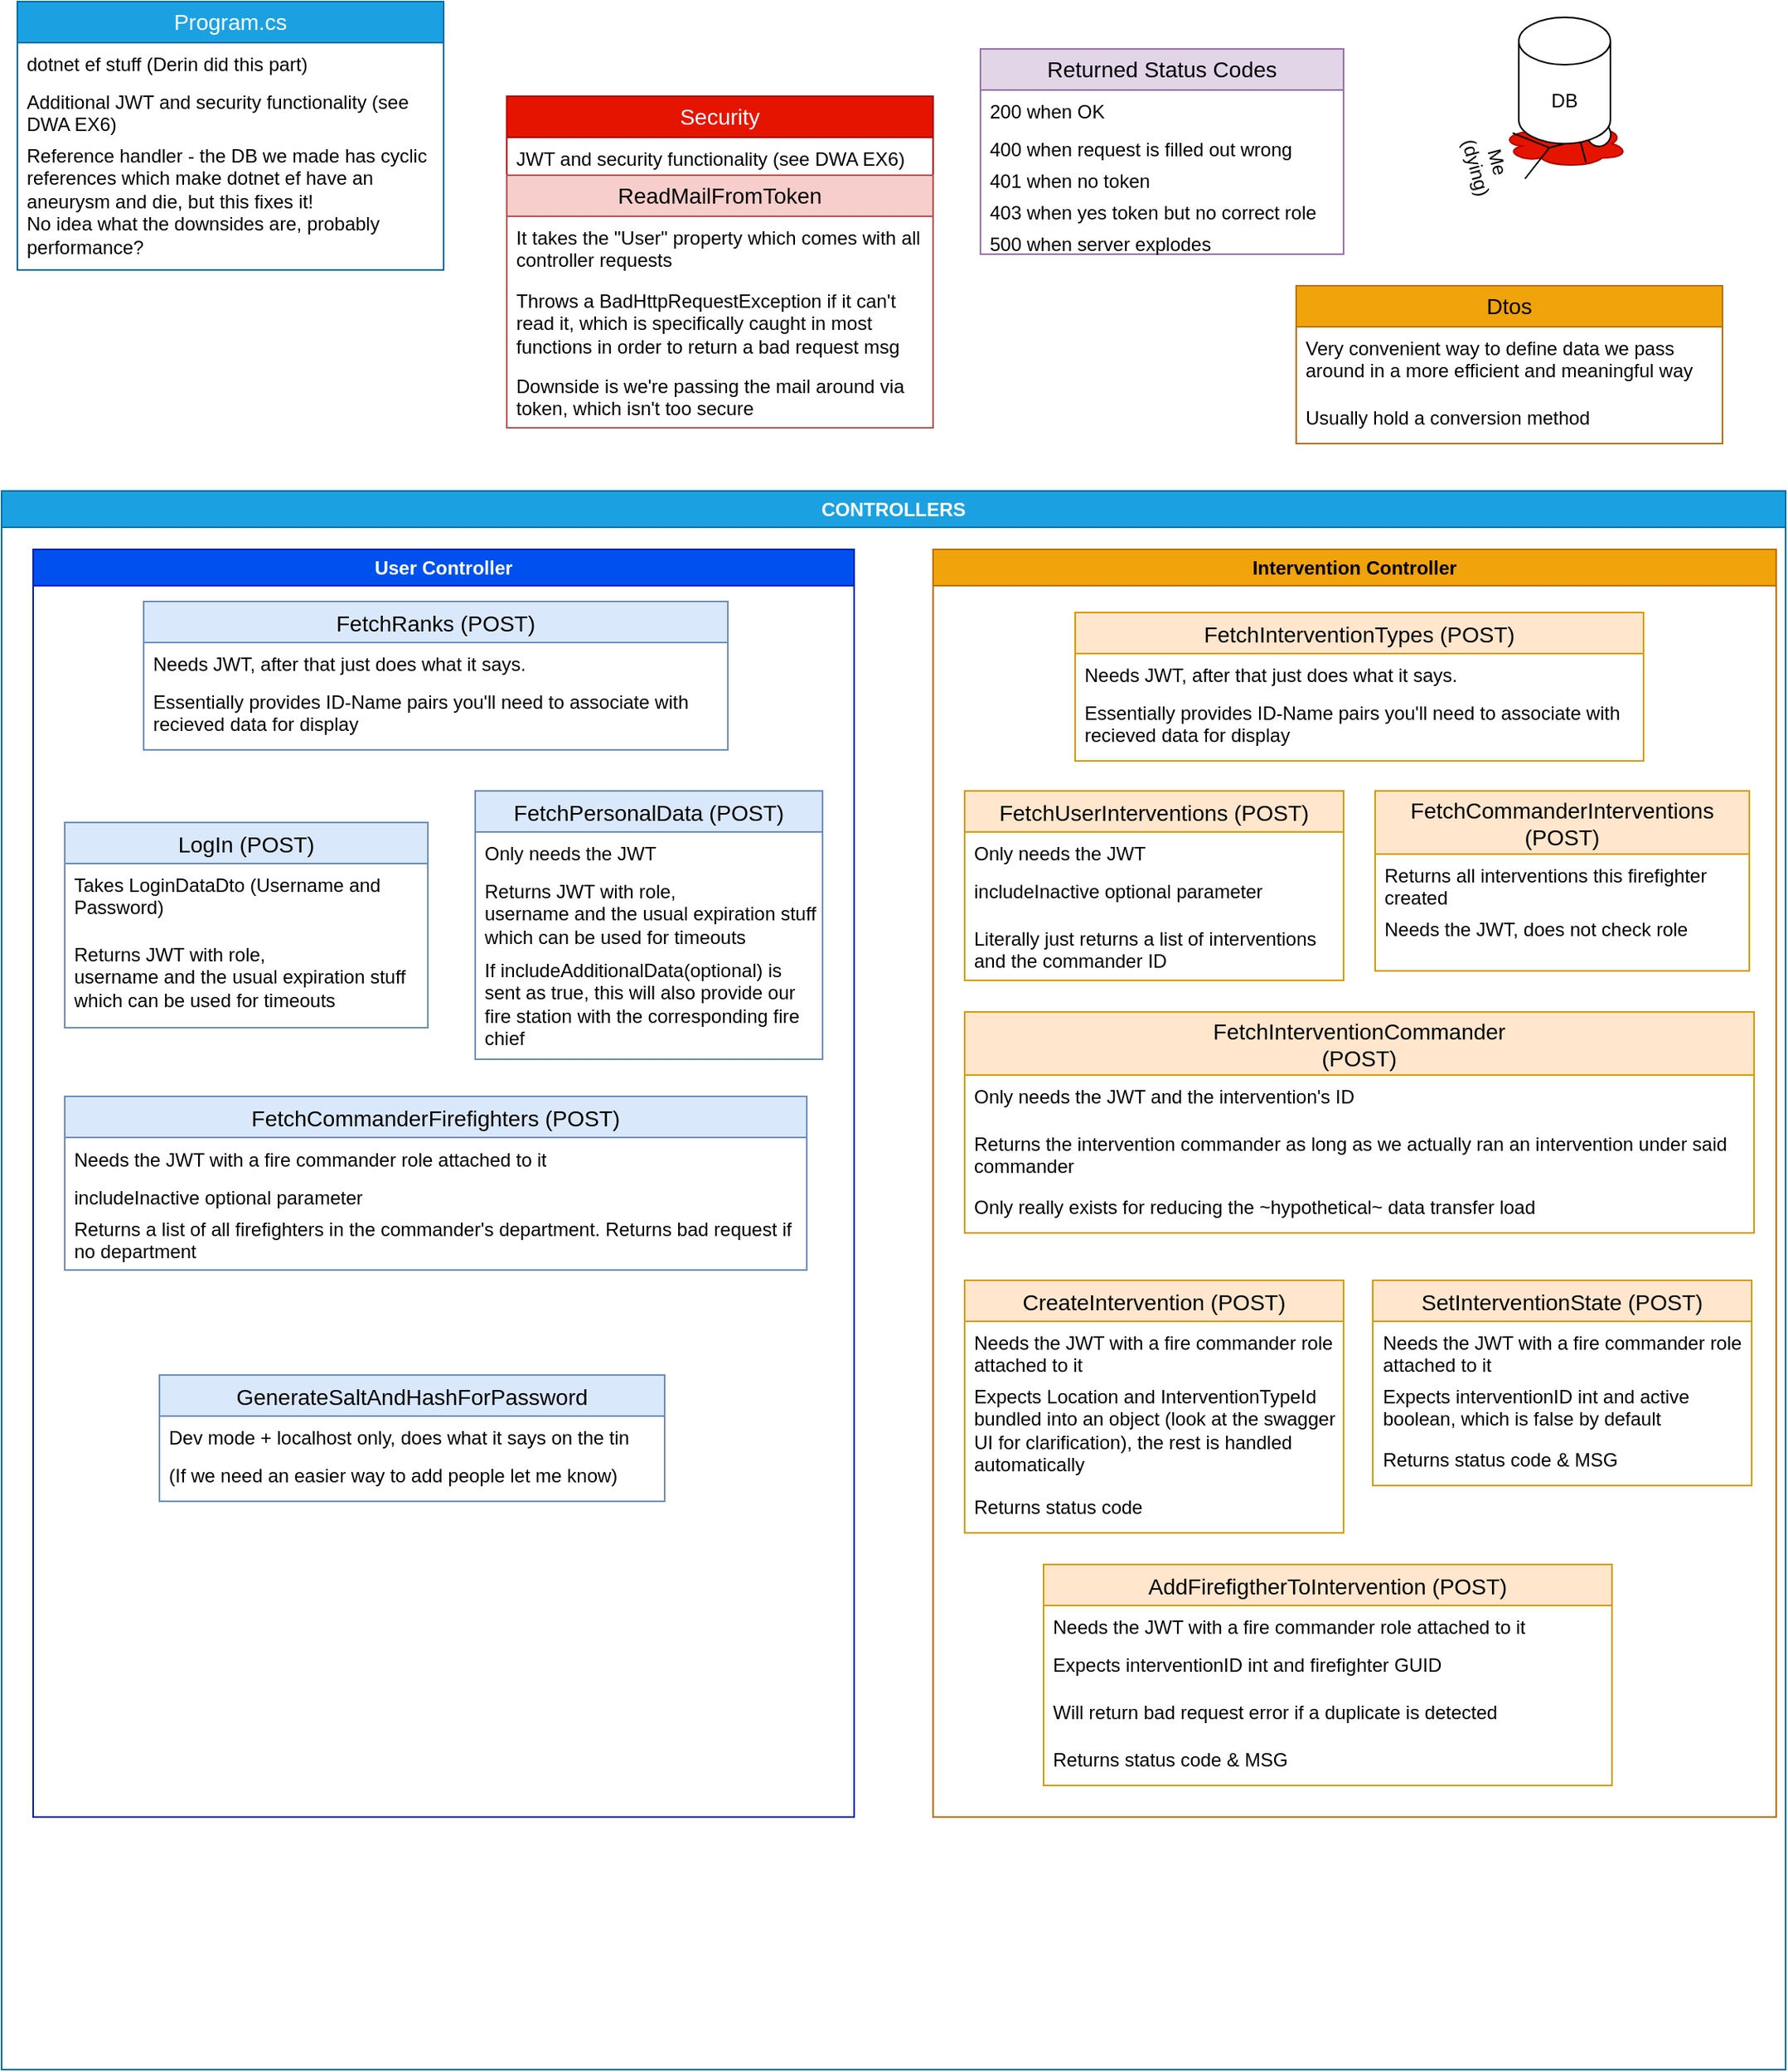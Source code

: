 <mxfile version="20.8.16" type="device"><diagram name="Page-1" id="-M5JCUoV6t4QpaWMbMyS"><mxGraphModel dx="1418" dy="828" grid="1" gridSize="10" guides="1" tooltips="1" connect="1" arrows="1" fold="1" page="1" pageScale="1" pageWidth="1169" pageHeight="827" math="0" shadow="0"><root><mxCell id="0"/><mxCell id="1" parent="0"/><mxCell id="ZA_Wk4F1g_JO69uGTBbo-46" value="" style="ellipse;shape=cloud;whiteSpace=wrap;html=1;fillColor=#e51400;fontColor=#ffffff;strokeColor=#B20000;" parent="1" vertex="1"><mxGeometry x="970" y="85" width="80" height="30" as="geometry"/></mxCell><mxCell id="ZA_Wk4F1g_JO69uGTBbo-14" value="Me &lt;br&gt;(dying)" style="shape=umlActor;verticalLabelPosition=bottom;verticalAlign=top;html=1;outlineConnect=0;rotation=75;" parent="1" vertex="1"><mxGeometry x="995" y="70" width="30" height="60" as="geometry"/></mxCell><mxCell id="ZA_Wk4F1g_JO69uGTBbo-1" value="DB" style="shape=cylinder3;whiteSpace=wrap;html=1;boundedLbl=1;backgroundOutline=1;size=15;" parent="1" vertex="1"><mxGeometry x="981" y="20" width="58" height="80" as="geometry"/></mxCell><mxCell id="ZA_Wk4F1g_JO69uGTBbo-15" value="Program.cs" style="swimlane;fontStyle=0;childLayout=stackLayout;horizontal=1;startSize=26;horizontalStack=0;resizeParent=1;resizeParentMax=0;resizeLast=0;collapsible=1;marginBottom=0;align=center;fontSize=14;whiteSpace=wrap;fillColor=#1ba1e2;strokeColor=#006EAF;fontColor=#ffffff;" parent="1" vertex="1"><mxGeometry x="30" y="10" width="270" height="170" as="geometry"/></mxCell><mxCell id="ZA_Wk4F1g_JO69uGTBbo-16" value="dotnet ef stuff (Derin did this part)" style="text;strokeColor=none;fillColor=none;spacingLeft=4;spacingRight=4;overflow=hidden;rotatable=0;points=[[0,0.5],[1,0.5]];portConstraint=eastwest;fontSize=12;" parent="ZA_Wk4F1g_JO69uGTBbo-15" vertex="1"><mxGeometry y="26" width="270" height="24" as="geometry"/></mxCell><mxCell id="ZA_Wk4F1g_JO69uGTBbo-17" value="Additional JWT and security functionality (see DWA EX6)" style="text;strokeColor=none;fillColor=none;spacingLeft=4;spacingRight=4;overflow=hidden;rotatable=0;points=[[0,0.5],[1,0.5]];portConstraint=eastwest;fontSize=12;whiteSpace=wrap;" parent="ZA_Wk4F1g_JO69uGTBbo-15" vertex="1"><mxGeometry y="50" width="270" height="34" as="geometry"/></mxCell><mxCell id="ZA_Wk4F1g_JO69uGTBbo-18" value="Reference handler - the DB we made has cyclic references which make dotnet ef have an aneurysm and die, but this fixes it!&#10;No idea what the downsides are, probably performance?" style="text;strokeColor=none;fillColor=none;spacingLeft=4;spacingRight=4;overflow=hidden;rotatable=0;points=[[0,0.5],[1,0.5]];portConstraint=eastwest;fontSize=12;whiteSpace=wrap;" parent="ZA_Wk4F1g_JO69uGTBbo-15" vertex="1"><mxGeometry y="84" width="270" height="86" as="geometry"/></mxCell><mxCell id="ZA_Wk4F1g_JO69uGTBbo-34" value="Security" style="swimlane;fontStyle=0;childLayout=stackLayout;horizontal=1;startSize=26;horizontalStack=0;resizeParent=1;resizeParentMax=0;resizeLast=0;collapsible=1;marginBottom=0;align=center;fontSize=14;whiteSpace=wrap;fillColor=#e51400;fontColor=#ffffff;strokeColor=#B20000;" parent="1" vertex="1"><mxGeometry x="340" y="70" width="270" height="210" as="geometry"/></mxCell><mxCell id="ZA_Wk4F1g_JO69uGTBbo-36" value="JWT and security functionality (see DWA EX6)" style="text;strokeColor=none;fillColor=none;spacingLeft=4;spacingRight=4;overflow=hidden;rotatable=0;points=[[0,0.5],[1,0.5]];portConstraint=eastwest;fontSize=12;whiteSpace=wrap;" parent="ZA_Wk4F1g_JO69uGTBbo-34" vertex="1"><mxGeometry y="26" width="270" height="24" as="geometry"/></mxCell><mxCell id="9k-eRBXJ3-iOaLLvR6IK-3" value="ReadMailFromToken" style="swimlane;fontStyle=0;childLayout=stackLayout;horizontal=1;startSize=26;horizontalStack=0;resizeParent=1;resizeParentMax=0;resizeLast=0;collapsible=1;marginBottom=0;align=center;fontSize=14;whiteSpace=wrap;fillColor=#f8cecc;strokeColor=#b85450;" vertex="1" parent="ZA_Wk4F1g_JO69uGTBbo-34"><mxGeometry y="50" width="270" height="160" as="geometry"><mxRectangle y="50" width="270" height="30" as="alternateBounds"/></mxGeometry></mxCell><mxCell id="ZA_Wk4F1g_JO69uGTBbo-39" value="It takes the &quot;User&quot; property which comes with all controller requests" style="text;strokeColor=none;fillColor=none;spacingLeft=4;spacingRight=4;overflow=hidden;rotatable=0;points=[[0,0.5],[1,0.5]];portConstraint=eastwest;fontSize=12;whiteSpace=wrap;" parent="9k-eRBXJ3-iOaLLvR6IK-3" vertex="1"><mxGeometry y="26" width="270" height="40" as="geometry"/></mxCell><mxCell id="ZA_Wk4F1g_JO69uGTBbo-38" value="Throws a BadHttpRequestException if it can't read it, which is specifically caught in most functions in order to return a bad request msg" style="text;strokeColor=none;fillColor=none;spacingLeft=4;spacingRight=4;overflow=hidden;rotatable=0;points=[[0,0.5],[1,0.5]];portConstraint=eastwest;fontSize=12;whiteSpace=wrap;" parent="9k-eRBXJ3-iOaLLvR6IK-3" vertex="1"><mxGeometry y="66" width="270" height="54" as="geometry"/></mxCell><mxCell id="9k-eRBXJ3-iOaLLvR6IK-20" value="Downside is we're passing the mail around via token, which isn't too secure" style="text;strokeColor=none;fillColor=none;spacingLeft=4;spacingRight=4;overflow=hidden;rotatable=0;points=[[0,0.5],[1,0.5]];portConstraint=eastwest;fontSize=12;whiteSpace=wrap;" vertex="1" parent="9k-eRBXJ3-iOaLLvR6IK-3"><mxGeometry y="120" width="270" height="40" as="geometry"/></mxCell><mxCell id="ZA_Wk4F1g_JO69uGTBbo-40" value="Dtos" style="swimlane;fontStyle=0;childLayout=stackLayout;horizontal=1;startSize=26;horizontalStack=0;resizeParent=1;resizeParentMax=0;resizeLast=0;collapsible=1;marginBottom=0;align=center;fontSize=14;whiteSpace=wrap;fillColor=#f0a30a;fontColor=#000000;strokeColor=#BD7000;" parent="1" vertex="1"><mxGeometry x="840" y="190" width="270" height="100" as="geometry"/></mxCell><mxCell id="ZA_Wk4F1g_JO69uGTBbo-41" value="Very convenient way to define data we pass around in a more efficient and meaningful way" style="text;strokeColor=none;fillColor=none;spacingLeft=4;spacingRight=4;overflow=hidden;rotatable=0;points=[[0,0.5],[1,0.5]];portConstraint=eastwest;fontSize=12;whiteSpace=wrap;" parent="ZA_Wk4F1g_JO69uGTBbo-40" vertex="1"><mxGeometry y="26" width="270" height="44" as="geometry"/></mxCell><mxCell id="ZA_Wk4F1g_JO69uGTBbo-45" value="Usually hold a conversion method" style="text;strokeColor=none;fillColor=none;spacingLeft=4;spacingRight=4;overflow=hidden;rotatable=0;points=[[0,0.5],[1,0.5]];portConstraint=eastwest;fontSize=12;whiteSpace=wrap;" parent="ZA_Wk4F1g_JO69uGTBbo-40" vertex="1"><mxGeometry y="70" width="270" height="30" as="geometry"/></mxCell><mxCell id="ZA_Wk4F1g_JO69uGTBbo-47" value="CONTROLLERS" style="swimlane;whiteSpace=wrap;html=1;fillColor=#1ba1e2;strokeColor=#006EAF;fontColor=#ffffff;" parent="1" vertex="1"><mxGeometry x="20" y="320" width="1130" height="1000" as="geometry"><mxRectangle x="20" y="280" width="130" height="30" as="alternateBounds"/></mxGeometry></mxCell><mxCell id="ZA_Wk4F1g_JO69uGTBbo-2" value="Intervention Controller" style="swimlane;whiteSpace=wrap;html=1;fillColor=#f0a30a;strokeColor=#BD7000;fontColor=#000000;" parent="ZA_Wk4F1g_JO69uGTBbo-47" vertex="1"><mxGeometry x="590" y="37" width="534" height="803" as="geometry"/></mxCell><mxCell id="ZA_Wk4F1g_JO69uGTBbo-24" value="FetchUserInterventions (POST)" style="swimlane;fontStyle=0;childLayout=stackLayout;horizontal=1;startSize=26;horizontalStack=0;resizeParent=1;resizeParentMax=0;resizeLast=0;collapsible=1;marginBottom=0;align=center;fontSize=14;fillColor=#ffe6cc;strokeColor=#d79b00;" parent="ZA_Wk4F1g_JO69uGTBbo-2" vertex="1"><mxGeometry x="20" y="153" width="240" height="120" as="geometry"><mxRectangle x="10" y="46" width="240" height="30" as="alternateBounds"/></mxGeometry></mxCell><mxCell id="ZA_Wk4F1g_JO69uGTBbo-25" value="Only needs the JWT" style="text;strokeColor=none;fillColor=none;spacingLeft=4;spacingRight=4;overflow=hidden;rotatable=0;points=[[0,0.5],[1,0.5]];portConstraint=eastwest;fontSize=12;whiteSpace=wrap;" parent="ZA_Wk4F1g_JO69uGTBbo-24" vertex="1"><mxGeometry y="26" width="240" height="24" as="geometry"/></mxCell><mxCell id="ZA_Wk4F1g_JO69uGTBbo-26" value="includeInactive optional parameter" style="text;strokeColor=none;fillColor=none;spacingLeft=4;spacingRight=4;overflow=hidden;rotatable=0;points=[[0,0.5],[1,0.5]];portConstraint=eastwest;fontSize=12;whiteSpace=wrap;" parent="ZA_Wk4F1g_JO69uGTBbo-24" vertex="1"><mxGeometry y="50" width="240" height="30" as="geometry"/></mxCell><mxCell id="ZA_Wk4F1g_JO69uGTBbo-28" value="Literally just returns a list of interventions and the commander ID" style="text;strokeColor=none;fillColor=none;spacingLeft=4;spacingRight=4;overflow=hidden;rotatable=0;points=[[0,0.5],[1,0.5]];portConstraint=eastwest;fontSize=12;whiteSpace=wrap;" parent="ZA_Wk4F1g_JO69uGTBbo-24" vertex="1"><mxGeometry y="80" width="240" height="40" as="geometry"/></mxCell><mxCell id="ZA_Wk4F1g_JO69uGTBbo-29" value="FetchInterventionCommander&#10;(POST)" style="swimlane;fontStyle=0;childLayout=stackLayout;horizontal=1;startSize=40;horizontalStack=0;resizeParent=1;resizeParentMax=0;resizeLast=0;collapsible=1;marginBottom=0;align=center;fontSize=14;fillColor=#ffe6cc;strokeColor=#d79b00;" parent="ZA_Wk4F1g_JO69uGTBbo-2" vertex="1"><mxGeometry x="20" y="293" width="500" height="140" as="geometry"><mxRectangle x="260" y="36" width="260" height="50" as="alternateBounds"/></mxGeometry></mxCell><mxCell id="ZA_Wk4F1g_JO69uGTBbo-30" value="Only needs the JWT and the intervention's ID" style="text;strokeColor=none;fillColor=none;spacingLeft=4;spacingRight=4;overflow=hidden;rotatable=0;points=[[0,0.5],[1,0.5]];portConstraint=eastwest;fontSize=12;whiteSpace=wrap;" parent="ZA_Wk4F1g_JO69uGTBbo-29" vertex="1"><mxGeometry y="40" width="500" height="30" as="geometry"/></mxCell><mxCell id="ZA_Wk4F1g_JO69uGTBbo-32" value="Returns the intervention commander as long as we actually ran an intervention under said commander" style="text;strokeColor=none;fillColor=none;spacingLeft=4;spacingRight=4;overflow=hidden;rotatable=0;points=[[0,0.5],[1,0.5]];portConstraint=eastwest;fontSize=12;whiteSpace=wrap;" parent="ZA_Wk4F1g_JO69uGTBbo-29" vertex="1"><mxGeometry y="70" width="500" height="40" as="geometry"/></mxCell><mxCell id="ZA_Wk4F1g_JO69uGTBbo-33" value="Only really exists for reducing the ~hypothetical~ data transfer load" style="text;strokeColor=none;fillColor=none;spacingLeft=4;spacingRight=4;overflow=hidden;rotatable=0;points=[[0,0.5],[1,0.5]];portConstraint=eastwest;fontSize=12;whiteSpace=wrap;" parent="ZA_Wk4F1g_JO69uGTBbo-29" vertex="1"><mxGeometry y="110" width="500" height="30" as="geometry"/></mxCell><mxCell id="9k-eRBXJ3-iOaLLvR6IK-7" value="CreateIntervention (POST)" style="swimlane;fontStyle=0;childLayout=stackLayout;horizontal=1;startSize=26;horizontalStack=0;resizeParent=1;resizeParentMax=0;resizeLast=0;collapsible=1;marginBottom=0;align=center;fontSize=14;fillColor=#ffe6cc;strokeColor=#d79b00;" vertex="1" parent="ZA_Wk4F1g_JO69uGTBbo-2"><mxGeometry x="20" y="463" width="240" height="160" as="geometry"/></mxCell><mxCell id="9k-eRBXJ3-iOaLLvR6IK-8" value="Needs the JWT with a fire commander role attached to it" style="text;strokeColor=none;fillColor=none;spacingLeft=4;spacingRight=4;overflow=hidden;rotatable=0;points=[[0,0.5],[1,0.5]];portConstraint=eastwest;fontSize=12;whiteSpace=wrap;" vertex="1" parent="9k-eRBXJ3-iOaLLvR6IK-7"><mxGeometry y="26" width="240" height="34" as="geometry"/></mxCell><mxCell id="9k-eRBXJ3-iOaLLvR6IK-9" value="Expects Location and InterventionTypeId bundled into an object (look at the swagger UI for clarification), the rest is handled automatically" style="text;strokeColor=none;fillColor=none;spacingLeft=4;spacingRight=4;overflow=hidden;rotatable=0;points=[[0,0.5],[1,0.5]];portConstraint=eastwest;fontSize=12;whiteSpace=wrap;" vertex="1" parent="9k-eRBXJ3-iOaLLvR6IK-7"><mxGeometry y="60" width="240" height="70" as="geometry"/></mxCell><mxCell id="9k-eRBXJ3-iOaLLvR6IK-26" value="Returns status code" style="text;strokeColor=none;fillColor=none;spacingLeft=4;spacingRight=4;overflow=hidden;rotatable=0;points=[[0,0.5],[1,0.5]];portConstraint=eastwest;fontSize=12;whiteSpace=wrap;" vertex="1" parent="9k-eRBXJ3-iOaLLvR6IK-7"><mxGeometry y="130" width="240" height="30" as="geometry"/></mxCell><mxCell id="9k-eRBXJ3-iOaLLvR6IK-11" value="FetchInterventionTypes (POST)" style="swimlane;fontStyle=0;childLayout=stackLayout;horizontal=1;startSize=26;horizontalStack=0;resizeParent=1;resizeParentMax=0;resizeLast=0;collapsible=1;marginBottom=0;align=center;fontSize=14;fillColor=#ffe6cc;strokeColor=#d79b00;" vertex="1" parent="ZA_Wk4F1g_JO69uGTBbo-2"><mxGeometry x="90" y="40" width="360" height="94" as="geometry"><mxRectangle x="270" y="213" width="240" height="30" as="alternateBounds"/></mxGeometry></mxCell><mxCell id="9k-eRBXJ3-iOaLLvR6IK-19" value="Needs JWT, after that just does what it says." style="text;strokeColor=none;fillColor=none;spacingLeft=4;spacingRight=4;overflow=hidden;rotatable=0;points=[[0,0.5],[1,0.5]];portConstraint=eastwest;fontSize=12;whiteSpace=wrap;" vertex="1" parent="9k-eRBXJ3-iOaLLvR6IK-11"><mxGeometry y="26" width="360" height="24" as="geometry"/></mxCell><mxCell id="9k-eRBXJ3-iOaLLvR6IK-39" value="Essentially provides ID-Name pairs you'll need to associate with recieved data for display" style="text;strokeColor=none;fillColor=none;spacingLeft=4;spacingRight=4;overflow=hidden;rotatable=0;points=[[0,0.5],[1,0.5]];portConstraint=eastwest;fontSize=12;whiteSpace=wrap;" vertex="1" parent="9k-eRBXJ3-iOaLLvR6IK-11"><mxGeometry y="50" width="360" height="44" as="geometry"/></mxCell><mxCell id="9k-eRBXJ3-iOaLLvR6IK-22" value="FetchCommanderInterventions&#10;(POST)" style="swimlane;fontStyle=0;childLayout=stackLayout;horizontal=1;startSize=40;horizontalStack=0;resizeParent=1;resizeParentMax=0;resizeLast=0;collapsible=1;marginBottom=0;align=center;fontSize=14;fillColor=#ffe6cc;strokeColor=#d79b00;" vertex="1" parent="ZA_Wk4F1g_JO69uGTBbo-2"><mxGeometry x="280" y="153" width="237" height="114" as="geometry"><mxRectangle x="10" y="46" width="240" height="30" as="alternateBounds"/></mxGeometry></mxCell><mxCell id="9k-eRBXJ3-iOaLLvR6IK-24" value="Returns all interventions this firefighter created" style="text;strokeColor=none;fillColor=none;spacingLeft=4;spacingRight=4;overflow=hidden;rotatable=0;points=[[0,0.5],[1,0.5]];portConstraint=eastwest;fontSize=12;whiteSpace=wrap;" vertex="1" parent="9k-eRBXJ3-iOaLLvR6IK-22"><mxGeometry y="40" width="237" height="34" as="geometry"/></mxCell><mxCell id="9k-eRBXJ3-iOaLLvR6IK-23" value="Needs the JWT, does not check role" style="text;strokeColor=none;fillColor=none;spacingLeft=4;spacingRight=4;overflow=hidden;rotatable=0;points=[[0,0.5],[1,0.5]];portConstraint=eastwest;fontSize=12;whiteSpace=wrap;" vertex="1" parent="9k-eRBXJ3-iOaLLvR6IK-22"><mxGeometry y="74" width="237" height="40" as="geometry"/></mxCell><mxCell id="9k-eRBXJ3-iOaLLvR6IK-46" value="SetInterventionState (POST)" style="swimlane;fontStyle=0;childLayout=stackLayout;horizontal=1;startSize=26;horizontalStack=0;resizeParent=1;resizeParentMax=0;resizeLast=0;collapsible=1;marginBottom=0;align=center;fontSize=14;fillColor=#ffe6cc;strokeColor=#d79b00;" vertex="1" parent="ZA_Wk4F1g_JO69uGTBbo-2"><mxGeometry x="278.5" y="463" width="240" height="130" as="geometry"/></mxCell><mxCell id="9k-eRBXJ3-iOaLLvR6IK-47" value="Needs the JWT with a fire commander role attached to it" style="text;strokeColor=none;fillColor=none;spacingLeft=4;spacingRight=4;overflow=hidden;rotatable=0;points=[[0,0.5],[1,0.5]];portConstraint=eastwest;fontSize=12;whiteSpace=wrap;" vertex="1" parent="9k-eRBXJ3-iOaLLvR6IK-46"><mxGeometry y="26" width="240" height="34" as="geometry"/></mxCell><mxCell id="9k-eRBXJ3-iOaLLvR6IK-48" value="Expects interventionID int and active boolean, which is false by default" style="text;strokeColor=none;fillColor=none;spacingLeft=4;spacingRight=4;overflow=hidden;rotatable=0;points=[[0,0.5],[1,0.5]];portConstraint=eastwest;fontSize=12;whiteSpace=wrap;" vertex="1" parent="9k-eRBXJ3-iOaLLvR6IK-46"><mxGeometry y="60" width="240" height="40" as="geometry"/></mxCell><mxCell id="9k-eRBXJ3-iOaLLvR6IK-49" value="Returns status code &amp; MSG" style="text;strokeColor=none;fillColor=none;spacingLeft=4;spacingRight=4;overflow=hidden;rotatable=0;points=[[0,0.5],[1,0.5]];portConstraint=eastwest;fontSize=12;whiteSpace=wrap;" vertex="1" parent="9k-eRBXJ3-iOaLLvR6IK-46"><mxGeometry y="100" width="240" height="30" as="geometry"/></mxCell><mxCell id="9k-eRBXJ3-iOaLLvR6IK-50" value="AddFirefigtherToIntervention (POST)" style="swimlane;fontStyle=0;childLayout=stackLayout;horizontal=1;startSize=26;horizontalStack=0;resizeParent=1;resizeParentMax=0;resizeLast=0;collapsible=1;marginBottom=0;align=center;fontSize=14;fillColor=#ffe6cc;strokeColor=#d79b00;" vertex="1" parent="ZA_Wk4F1g_JO69uGTBbo-2"><mxGeometry x="70" y="643" width="360" height="140" as="geometry"/></mxCell><mxCell id="9k-eRBXJ3-iOaLLvR6IK-51" value="Needs the JWT with a fire commander role attached to it" style="text;strokeColor=none;fillColor=none;spacingLeft=4;spacingRight=4;overflow=hidden;rotatable=0;points=[[0,0.5],[1,0.5]];portConstraint=eastwest;fontSize=12;whiteSpace=wrap;" vertex="1" parent="9k-eRBXJ3-iOaLLvR6IK-50"><mxGeometry y="26" width="360" height="24" as="geometry"/></mxCell><mxCell id="9k-eRBXJ3-iOaLLvR6IK-52" value="Expects interventionID int and firefighter GUID" style="text;strokeColor=none;fillColor=none;spacingLeft=4;spacingRight=4;overflow=hidden;rotatable=0;points=[[0,0.5],[1,0.5]];portConstraint=eastwest;fontSize=12;whiteSpace=wrap;" vertex="1" parent="9k-eRBXJ3-iOaLLvR6IK-50"><mxGeometry y="50" width="360" height="30" as="geometry"/></mxCell><mxCell id="9k-eRBXJ3-iOaLLvR6IK-54" value="Will return bad request error if a duplicate is detected" style="text;strokeColor=none;fillColor=none;spacingLeft=4;spacingRight=4;overflow=hidden;rotatable=0;points=[[0,0.5],[1,0.5]];portConstraint=eastwest;fontSize=12;whiteSpace=wrap;" vertex="1" parent="9k-eRBXJ3-iOaLLvR6IK-50"><mxGeometry y="80" width="360" height="30" as="geometry"/></mxCell><mxCell id="9k-eRBXJ3-iOaLLvR6IK-53" value="Returns status code &amp; MSG" style="text;strokeColor=none;fillColor=none;spacingLeft=4;spacingRight=4;overflow=hidden;rotatable=0;points=[[0,0.5],[1,0.5]];portConstraint=eastwest;fontSize=12;whiteSpace=wrap;" vertex="1" parent="9k-eRBXJ3-iOaLLvR6IK-50"><mxGeometry y="110" width="360" height="30" as="geometry"/></mxCell><mxCell id="ZA_Wk4F1g_JO69uGTBbo-3" value="User Controller" style="swimlane;whiteSpace=wrap;html=1;fillColor=#0050ef;strokeColor=#001DBC;fontColor=#ffffff;" parent="ZA_Wk4F1g_JO69uGTBbo-47" vertex="1"><mxGeometry x="20" y="37" width="520" height="803" as="geometry"/></mxCell><mxCell id="ZA_Wk4F1g_JO69uGTBbo-6" value="LogIn (POST)" style="swimlane;fontStyle=0;childLayout=stackLayout;horizontal=1;startSize=26;horizontalStack=0;resizeParent=1;resizeParentMax=0;resizeLast=0;collapsible=1;marginBottom=0;align=center;fontSize=14;fillColor=#dae8fc;strokeColor=#6c8ebf;" parent="ZA_Wk4F1g_JO69uGTBbo-3" vertex="1"><mxGeometry x="20" y="173" width="230" height="130" as="geometry"/></mxCell><mxCell id="ZA_Wk4F1g_JO69uGTBbo-7" value="Takes LoginDataDto (Username and Password)" style="text;strokeColor=none;fillColor=none;spacingLeft=4;spacingRight=4;overflow=hidden;rotatable=0;points=[[0,0.5],[1,0.5]];portConstraint=eastwest;fontSize=12;whiteSpace=wrap;" parent="ZA_Wk4F1g_JO69uGTBbo-6" vertex="1"><mxGeometry y="26" width="230" height="44" as="geometry"/></mxCell><mxCell id="ZA_Wk4F1g_JO69uGTBbo-10" value="Returns JWT with role,&#10;username and the usual expiration stuff which can be used for timeouts" style="text;strokeColor=none;fillColor=none;spacingLeft=4;spacingRight=4;overflow=hidden;rotatable=0;points=[[0,0.5],[1,0.5]];portConstraint=eastwest;fontSize=12;whiteSpace=wrap;" parent="ZA_Wk4F1g_JO69uGTBbo-6" vertex="1"><mxGeometry y="70" width="230" height="60" as="geometry"/></mxCell><mxCell id="ZA_Wk4F1g_JO69uGTBbo-11" value="FetchPersonalData (POST)" style="swimlane;fontStyle=0;childLayout=stackLayout;horizontal=1;startSize=26;horizontalStack=0;resizeParent=1;resizeParentMax=0;resizeLast=0;collapsible=1;marginBottom=0;align=center;fontSize=14;fillColor=#dae8fc;strokeColor=#6c8ebf;" parent="ZA_Wk4F1g_JO69uGTBbo-3" vertex="1"><mxGeometry x="280" y="153" width="220" height="170" as="geometry"/></mxCell><mxCell id="ZA_Wk4F1g_JO69uGTBbo-12" value="Only needs the JWT" style="text;strokeColor=none;fillColor=none;spacingLeft=4;spacingRight=4;overflow=hidden;rotatable=0;points=[[0,0.5],[1,0.5]];portConstraint=eastwest;fontSize=12;whiteSpace=wrap;" parent="ZA_Wk4F1g_JO69uGTBbo-11" vertex="1"><mxGeometry y="26" width="220" height="24" as="geometry"/></mxCell><mxCell id="ZA_Wk4F1g_JO69uGTBbo-13" value="Returns JWT with role,&#10;username and the usual expiration stuff which can be used for timeouts" style="text;strokeColor=none;fillColor=none;spacingLeft=4;spacingRight=4;overflow=hidden;rotatable=0;points=[[0,0.5],[1,0.5]];portConstraint=eastwest;fontSize=12;whiteSpace=wrap;" parent="ZA_Wk4F1g_JO69uGTBbo-11" vertex="1"><mxGeometry y="50" width="220" height="50" as="geometry"/></mxCell><mxCell id="ZA_Wk4F1g_JO69uGTBbo-22" value="If includeAdditionalData(optional) is sent as true, this will also provide our fire station with the corresponding fire chief" style="text;strokeColor=none;fillColor=none;spacingLeft=4;spacingRight=4;overflow=hidden;rotatable=0;points=[[0,0.5],[1,0.5]];portConstraint=eastwest;fontSize=12;whiteSpace=wrap;" parent="ZA_Wk4F1g_JO69uGTBbo-11" vertex="1"><mxGeometry y="100" width="220" height="70" as="geometry"/></mxCell><mxCell id="ZA_Wk4F1g_JO69uGTBbo-19" value="GenerateSaltAndHashForPassword" style="swimlane;fontStyle=0;childLayout=stackLayout;horizontal=1;startSize=26;horizontalStack=0;resizeParent=1;resizeParentMax=0;resizeLast=0;collapsible=1;marginBottom=0;align=center;fontSize=14;fillColor=#dae8fc;strokeColor=#6c8ebf;" parent="ZA_Wk4F1g_JO69uGTBbo-3" vertex="1"><mxGeometry x="80" y="523" width="320" height="80" as="geometry"/></mxCell><mxCell id="ZA_Wk4F1g_JO69uGTBbo-20" value="Dev mode + localhost only, does what it says on the tin" style="text;strokeColor=none;fillColor=none;spacingLeft=4;spacingRight=4;overflow=hidden;rotatable=0;points=[[0,0.5],[1,0.5]];portConstraint=eastwest;fontSize=12;whiteSpace=wrap;" parent="ZA_Wk4F1g_JO69uGTBbo-19" vertex="1"><mxGeometry y="26" width="320" height="24" as="geometry"/></mxCell><mxCell id="ZA_Wk4F1g_JO69uGTBbo-23" value="(If we need an easier way to add people let me know)" style="text;strokeColor=none;fillColor=none;spacingLeft=4;spacingRight=4;overflow=hidden;rotatable=0;points=[[0,0.5],[1,0.5]];portConstraint=eastwest;fontSize=12;whiteSpace=wrap;" parent="ZA_Wk4F1g_JO69uGTBbo-19" vertex="1"><mxGeometry y="50" width="320" height="30" as="geometry"/></mxCell><mxCell id="9k-eRBXJ3-iOaLLvR6IK-15" value="FetchRanks (POST)" style="swimlane;fontStyle=0;childLayout=stackLayout;horizontal=1;startSize=26;horizontalStack=0;resizeParent=1;resizeParentMax=0;resizeLast=0;collapsible=1;marginBottom=0;align=center;fontSize=14;fillColor=#dae8fc;strokeColor=#6c8ebf;" vertex="1" parent="ZA_Wk4F1g_JO69uGTBbo-3"><mxGeometry x="70" y="33" width="370" height="94" as="geometry"><mxRectangle x="350" y="236" width="170" height="30" as="alternateBounds"/></mxGeometry></mxCell><mxCell id="9k-eRBXJ3-iOaLLvR6IK-18" value="Needs JWT, after that just does what it says." style="text;strokeColor=none;fillColor=none;spacingLeft=4;spacingRight=4;overflow=hidden;rotatable=0;points=[[0,0.5],[1,0.5]];portConstraint=eastwest;fontSize=12;whiteSpace=wrap;" vertex="1" parent="9k-eRBXJ3-iOaLLvR6IK-15"><mxGeometry y="26" width="370" height="24" as="geometry"/></mxCell><mxCell id="9k-eRBXJ3-iOaLLvR6IK-40" value="Essentially provides ID-Name pairs you'll need to associate with recieved data for display" style="text;strokeColor=none;fillColor=none;spacingLeft=4;spacingRight=4;overflow=hidden;rotatable=0;points=[[0,0.5],[1,0.5]];portConstraint=eastwest;fontSize=12;whiteSpace=wrap;" vertex="1" parent="9k-eRBXJ3-iOaLLvR6IK-15"><mxGeometry y="50" width="370" height="44" as="geometry"/></mxCell><mxCell id="9k-eRBXJ3-iOaLLvR6IK-33" value="FetchCommanderFirefighters (POST)" style="swimlane;fontStyle=0;childLayout=stackLayout;horizontal=1;startSize=26;horizontalStack=0;resizeParent=1;resizeParentMax=0;resizeLast=0;collapsible=1;marginBottom=0;align=center;fontSize=14;fillColor=#dae8fc;strokeColor=#6c8ebf;" vertex="1" parent="ZA_Wk4F1g_JO69uGTBbo-3"><mxGeometry x="20" y="346.5" width="470" height="110" as="geometry"/></mxCell><mxCell id="9k-eRBXJ3-iOaLLvR6IK-34" value="Needs the JWT with a fire commander role attached to it" style="text;strokeColor=none;fillColor=none;spacingLeft=4;spacingRight=4;overflow=hidden;rotatable=0;points=[[0,0.5],[1,0.5]];portConstraint=eastwest;fontSize=12;whiteSpace=wrap;" vertex="1" parent="9k-eRBXJ3-iOaLLvR6IK-33"><mxGeometry y="26" width="470" height="24" as="geometry"/></mxCell><mxCell id="9k-eRBXJ3-iOaLLvR6IK-38" value="includeInactive optional parameter" style="text;strokeColor=none;fillColor=none;spacingLeft=4;spacingRight=4;overflow=hidden;rotatable=0;points=[[0,0.5],[1,0.5]];portConstraint=eastwest;fontSize=12;whiteSpace=wrap;" vertex="1" parent="9k-eRBXJ3-iOaLLvR6IK-33"><mxGeometry y="50" width="470" height="20" as="geometry"/></mxCell><mxCell id="9k-eRBXJ3-iOaLLvR6IK-37" value="Returns a list of all firefighters in the commander's department. Returns bad request if no department " style="text;strokeColor=none;fillColor=none;spacingLeft=4;spacingRight=4;overflow=hidden;rotatable=0;points=[[0,0.5],[1,0.5]];portConstraint=eastwest;fontSize=12;whiteSpace=wrap;" vertex="1" parent="9k-eRBXJ3-iOaLLvR6IK-33"><mxGeometry y="70" width="470" height="40" as="geometry"/></mxCell><mxCell id="9k-eRBXJ3-iOaLLvR6IK-27" value="Returned Status Codes" style="swimlane;fontStyle=0;childLayout=stackLayout;horizontal=1;startSize=26;horizontalStack=0;resizeParent=1;resizeParentMax=0;resizeLast=0;collapsible=1;marginBottom=0;align=center;fontSize=14;whiteSpace=wrap;fillColor=#e1d5e7;strokeColor=#9673a6;" vertex="1" parent="1"><mxGeometry x="640" y="40" width="230" height="130" as="geometry"/></mxCell><mxCell id="9k-eRBXJ3-iOaLLvR6IK-28" value="200 when OK" style="text;strokeColor=none;fillColor=none;spacingLeft=4;spacingRight=4;overflow=hidden;rotatable=0;points=[[0,0.5],[1,0.5]];portConstraint=eastwest;fontSize=12;whiteSpace=wrap;" vertex="1" parent="9k-eRBXJ3-iOaLLvR6IK-27"><mxGeometry y="26" width="230" height="24" as="geometry"/></mxCell><mxCell id="9k-eRBXJ3-iOaLLvR6IK-32" value="400 when request is filled out wrong" style="text;strokeColor=none;fillColor=none;spacingLeft=4;spacingRight=4;overflow=hidden;rotatable=0;points=[[0,0.5],[1,0.5]];portConstraint=eastwest;fontSize=12;whiteSpace=wrap;" vertex="1" parent="9k-eRBXJ3-iOaLLvR6IK-27"><mxGeometry y="50" width="230" height="20" as="geometry"/></mxCell><mxCell id="9k-eRBXJ3-iOaLLvR6IK-29" value="401 when no token" style="text;strokeColor=none;fillColor=none;spacingLeft=4;spacingRight=4;overflow=hidden;rotatable=0;points=[[0,0.5],[1,0.5]];portConstraint=eastwest;fontSize=12;whiteSpace=wrap;" vertex="1" parent="9k-eRBXJ3-iOaLLvR6IK-27"><mxGeometry y="70" width="230" height="20" as="geometry"/></mxCell><mxCell id="9k-eRBXJ3-iOaLLvR6IK-30" value="403 when yes token but no correct role" style="text;strokeColor=none;fillColor=none;spacingLeft=4;spacingRight=4;overflow=hidden;rotatable=0;points=[[0,0.5],[1,0.5]];portConstraint=eastwest;fontSize=12;whiteSpace=wrap;" vertex="1" parent="9k-eRBXJ3-iOaLLvR6IK-27"><mxGeometry y="90" width="230" height="20" as="geometry"/></mxCell><mxCell id="9k-eRBXJ3-iOaLLvR6IK-31" value="500 when server explodes" style="text;strokeColor=none;fillColor=none;spacingLeft=4;spacingRight=4;overflow=hidden;rotatable=0;points=[[0,0.5],[1,0.5]];portConstraint=eastwest;fontSize=12;whiteSpace=wrap;" vertex="1" parent="9k-eRBXJ3-iOaLLvR6IK-27"><mxGeometry y="110" width="230" height="20" as="geometry"/></mxCell></root></mxGraphModel></diagram></mxfile>